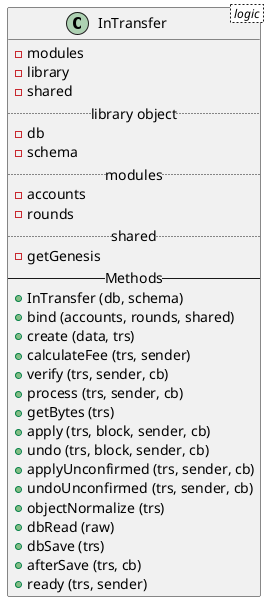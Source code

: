 @startuml
class InTransfer < logic > {
  - modules
  - library
  - shared
  .. library object ..
  - db
  - schema
  .. modules ..
  - accounts
  - rounds
  .. shared ..
  - getGenesis
  -- Methods --
  + InTransfer (db, schema)
  + bind (accounts, rounds, shared)
  + create (data, trs)
  + calculateFee (trs, sender)
  + verify (trs, sender, cb)
  + process (trs, sender, cb)
  + getBytes (trs)
  + apply (trs, block, sender, cb)
  + undo (trs, block, sender, cb)
  + applyUnconfirmed (trs, sender, cb)
  + undoUnconfirmed (trs, sender, cb)
  + objectNormalize (trs)
  + dbRead (raw)
  + dbSave (trs)
  + afterSave (trs, cb)
  + ready (trs, sender)
}
@endtuml
